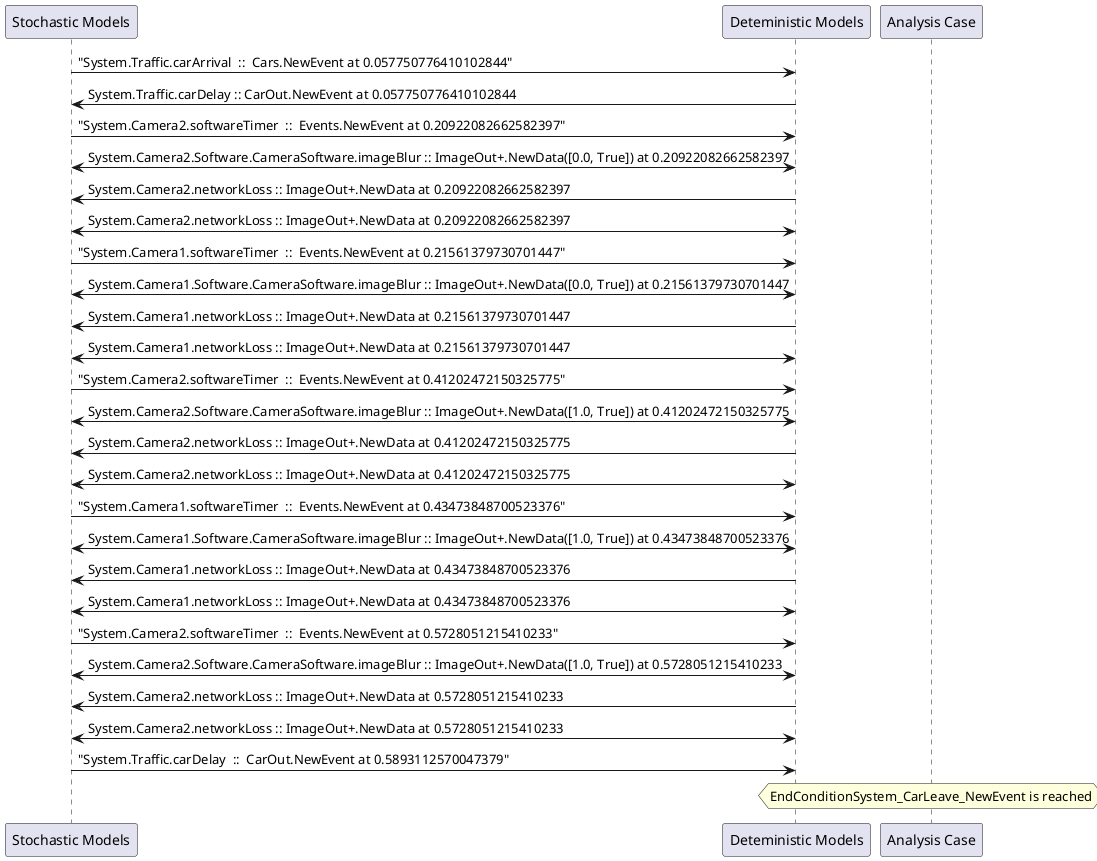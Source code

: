 
	@startuml
	participant "Stochastic Models" as stochmodel
	participant "Deteministic Models" as detmodel
	participant "Analysis Case" as analysis
	{24540_stop} stochmodel -> detmodel : "System.Traffic.carArrival  ::  Cars.NewEvent at 0.057750776410102844"
{24553_start} detmodel -> stochmodel : System.Traffic.carDelay :: CarOut.NewEvent at 0.057750776410102844
{24524_stop} stochmodel -> detmodel : "System.Camera2.softwareTimer  ::  Events.NewEvent at 0.20922082662582397"
detmodel <-> stochmodel : System.Camera2.Software.CameraSoftware.imageBlur :: ImageOut+.NewData([0.0, True]) at 0.20922082662582397
detmodel -> stochmodel : System.Camera2.networkLoss :: ImageOut+.NewData at 0.20922082662582397
detmodel <-> stochmodel : System.Camera2.networkLoss :: ImageOut+.NewData at 0.20922082662582397
{24509_stop} stochmodel -> detmodel : "System.Camera1.softwareTimer  ::  Events.NewEvent at 0.21561379730701447"
detmodel <-> stochmodel : System.Camera1.Software.CameraSoftware.imageBlur :: ImageOut+.NewData([0.0, True]) at 0.21561379730701447
detmodel -> stochmodel : System.Camera1.networkLoss :: ImageOut+.NewData at 0.21561379730701447
detmodel <-> stochmodel : System.Camera1.networkLoss :: ImageOut+.NewData at 0.21561379730701447
{24525_stop} stochmodel -> detmodel : "System.Camera2.softwareTimer  ::  Events.NewEvent at 0.41202472150325775"
detmodel <-> stochmodel : System.Camera2.Software.CameraSoftware.imageBlur :: ImageOut+.NewData([1.0, True]) at 0.41202472150325775
detmodel -> stochmodel : System.Camera2.networkLoss :: ImageOut+.NewData at 0.41202472150325775
detmodel <-> stochmodel : System.Camera2.networkLoss :: ImageOut+.NewData at 0.41202472150325775
{24510_stop} stochmodel -> detmodel : "System.Camera1.softwareTimer  ::  Events.NewEvent at 0.43473848700523376"
detmodel <-> stochmodel : System.Camera1.Software.CameraSoftware.imageBlur :: ImageOut+.NewData([1.0, True]) at 0.43473848700523376
detmodel -> stochmodel : System.Camera1.networkLoss :: ImageOut+.NewData at 0.43473848700523376
detmodel <-> stochmodel : System.Camera1.networkLoss :: ImageOut+.NewData at 0.43473848700523376
{24526_stop} stochmodel -> detmodel : "System.Camera2.softwareTimer  ::  Events.NewEvent at 0.5728051215410233"
detmodel <-> stochmodel : System.Camera2.Software.CameraSoftware.imageBlur :: ImageOut+.NewData([1.0, True]) at 0.5728051215410233
detmodel -> stochmodel : System.Camera2.networkLoss :: ImageOut+.NewData at 0.5728051215410233
detmodel <-> stochmodel : System.Camera2.networkLoss :: ImageOut+.NewData at 0.5728051215410233
{24553_stop} stochmodel -> detmodel : "System.Traffic.carDelay  ::  CarOut.NewEvent at 0.5893112570047379"
{24553_start} <-> {24553_stop} : delay
hnote over analysis 
EndConditionSystem_CarLeave_NewEvent is reached
endnote
@enduml